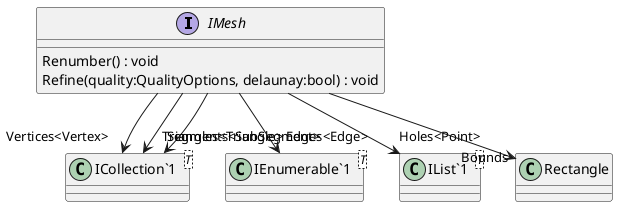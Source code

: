 @startuml
interface IMesh {
    Renumber() : void
    Refine(quality:QualityOptions, delaunay:bool) : void
}
class "ICollection`1"<T> {
}
class "IEnumerable`1"<T> {
}
class "IList`1"<T> {
}
IMesh --> "Vertices<Vertex>" "ICollection`1"
IMesh --> "Edges<Edge>" "IEnumerable`1"
IMesh --> "Segments<SubSegment>" "ICollection`1"
IMesh --> "Triangles<Triangle>" "ICollection`1"
IMesh --> "Holes<Point>" "IList`1"
IMesh --> "Bounds" Rectangle
@enduml
